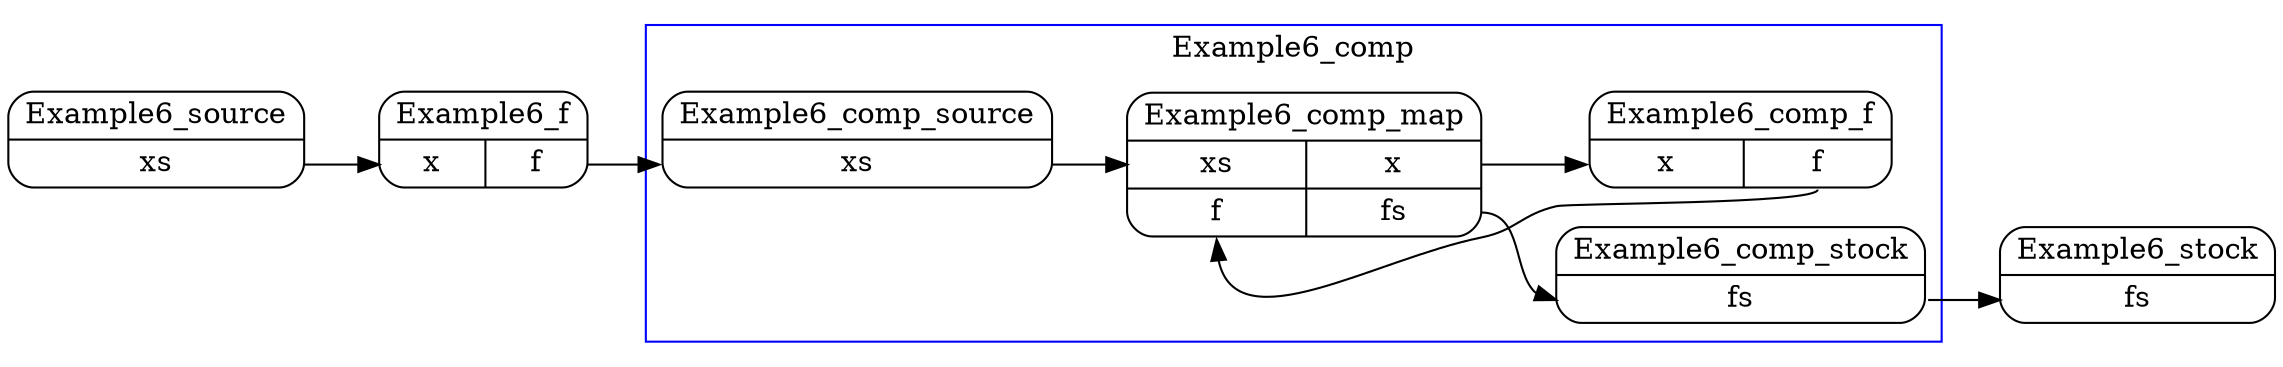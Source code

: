 digraph Example6{
 rankdir = LR;
subgraph cluster_Example6_comp {
  color = blue;
  rankdir = LR;
  label = "Example6_comp";
  Example6_comp_map [shape=Mrecord, label="Example6_comp_map | {{<xs> xs | <f> f} | {<x> x | <fs> fs}}"];
  Example6_comp_stock [shape=Mrecord, label="Example6_comp_stock | {{<fs> fs}}"];
  Example6_comp_source [shape=Mrecord, label="Example6_comp_source | {{<xs> xs}}"];
  Example6_comp_f [shape=Mrecord, label="Example6_comp_f | {{<x> x} | {<f> f}}"];
  Example6_comp_map:x -> Example6_comp_f:x[color = "black"];
  Example6_comp_map:fs -> Example6_comp_stock:fs[color = "black"];
  Example6_comp_source:xs -> Example6_comp_map:xs[color = "black"];
  Example6_comp_f:f -> Example6_comp_map:f[color = "black"];
}
  Example6_stock [shape=Mrecord, label="Example6_stock | {{<fs> fs}}"];
  Example6_source [shape=Mrecord, label="Example6_source | {{<xs> xs}}"];
  Example6_f [shape=Mrecord, label="Example6_f | {{<x> x} | {<f> f}}"];
  Example6_comp_stock:fs -> Example6_stock:fs[color = "black"];
  Example6_source:xs -> Example6_f:x[color = "black"];
  Example6_f:f -> Example6_comp_source:xs[color = "black"];
}

